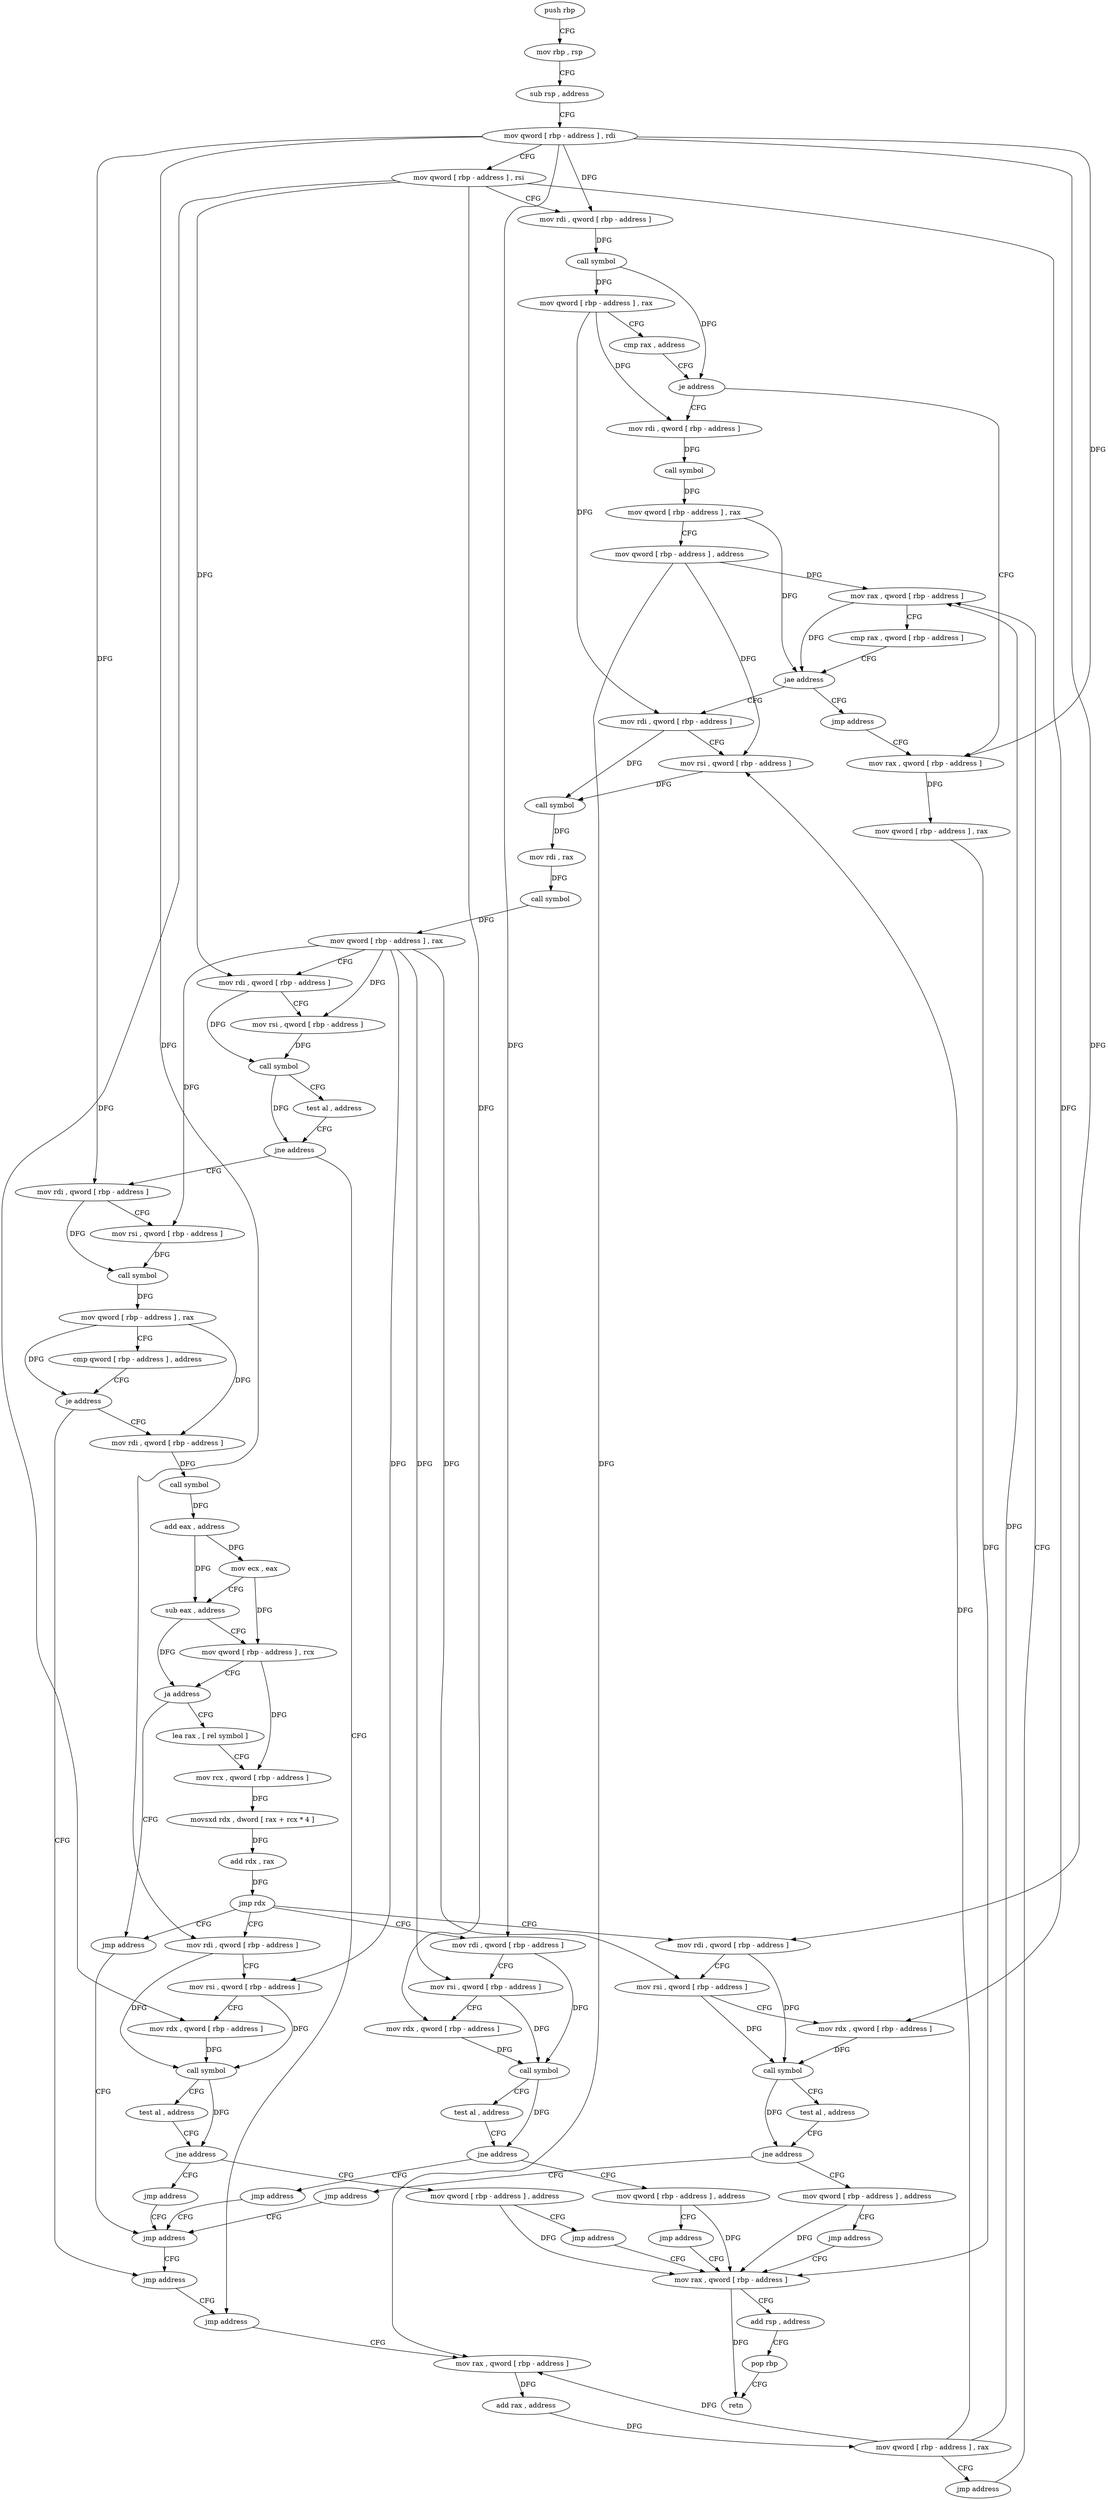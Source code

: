 digraph "func" {
"99888" [label = "push rbp" ]
"99889" [label = "mov rbp , rsp" ]
"99892" [label = "sub rsp , address" ]
"99896" [label = "mov qword [ rbp - address ] , rdi" ]
"99900" [label = "mov qword [ rbp - address ] , rsi" ]
"99904" [label = "mov rdi , qword [ rbp - address ]" ]
"99908" [label = "call symbol" ]
"99913" [label = "mov qword [ rbp - address ] , rax" ]
"99917" [label = "cmp rax , address" ]
"99921" [label = "je address" ]
"100256" [label = "mov rax , qword [ rbp - address ]" ]
"99927" [label = "mov rdi , qword [ rbp - address ]" ]
"100260" [label = "mov qword [ rbp - address ] , rax" ]
"100264" [label = "mov rax , qword [ rbp - address ]" ]
"99931" [label = "call symbol" ]
"99936" [label = "mov qword [ rbp - address ] , rax" ]
"99940" [label = "mov qword [ rbp - address ] , address" ]
"99948" [label = "mov rax , qword [ rbp - address ]" ]
"100251" [label = "jmp address" ]
"99962" [label = "mov rdi , qword [ rbp - address ]" ]
"99966" [label = "mov rsi , qword [ rbp - address ]" ]
"99970" [label = "call symbol" ]
"99975" [label = "mov rdi , rax" ]
"99978" [label = "call symbol" ]
"99983" [label = "mov qword [ rbp - address ] , rax" ]
"99987" [label = "mov rdi , qword [ rbp - address ]" ]
"99991" [label = "mov rsi , qword [ rbp - address ]" ]
"99995" [label = "call symbol" ]
"100000" [label = "test al , address" ]
"100002" [label = "jne address" ]
"100227" [label = "jmp address" ]
"100008" [label = "mov rdi , qword [ rbp - address ]" ]
"100232" [label = "mov rax , qword [ rbp - address ]" ]
"100012" [label = "mov rsi , qword [ rbp - address ]" ]
"100016" [label = "call symbol" ]
"100021" [label = "mov qword [ rbp - address ] , rax" ]
"100025" [label = "cmp qword [ rbp - address ] , address" ]
"100030" [label = "je address" ]
"100222" [label = "jmp address" ]
"100036" [label = "mov rdi , qword [ rbp - address ]" ]
"100236" [label = "add rax , address" ]
"100242" [label = "mov qword [ rbp - address ] , rax" ]
"100246" [label = "jmp address" ]
"100040" [label = "call symbol" ]
"100045" [label = "add eax , address" ]
"100048" [label = "mov ecx , eax" ]
"100050" [label = "sub eax , address" ]
"100053" [label = "mov qword [ rbp - address ] , rcx" ]
"100057" [label = "ja address" ]
"100212" [label = "jmp address" ]
"100063" [label = "lea rax , [ rel symbol ]" ]
"99952" [label = "cmp rax , qword [ rbp - address ]" ]
"99956" [label = "jae address" ]
"100217" [label = "jmp address" ]
"100070" [label = "mov rcx , qword [ rbp - address ]" ]
"100074" [label = "movsxd rdx , dword [ rax + rcx * 4 ]" ]
"100078" [label = "add rdx , rax" ]
"100081" [label = "jmp rdx" ]
"100083" [label = "mov rdi , qword [ rbp - address ]" ]
"100126" [label = "mov rdi , qword [ rbp - address ]" ]
"100169" [label = "mov rdi , qword [ rbp - address ]" ]
"100087" [label = "mov rsi , qword [ rbp - address ]" ]
"100091" [label = "mov rdx , qword [ rbp - address ]" ]
"100095" [label = "call symbol" ]
"100100" [label = "test al , address" ]
"100102" [label = "jne address" ]
"100121" [label = "jmp address" ]
"100108" [label = "mov qword [ rbp - address ] , address" ]
"100130" [label = "mov rsi , qword [ rbp - address ]" ]
"100134" [label = "mov rdx , qword [ rbp - address ]" ]
"100138" [label = "call symbol" ]
"100143" [label = "test al , address" ]
"100145" [label = "jne address" ]
"100164" [label = "jmp address" ]
"100151" [label = "mov qword [ rbp - address ] , address" ]
"100173" [label = "mov rsi , qword [ rbp - address ]" ]
"100177" [label = "mov rdx , qword [ rbp - address ]" ]
"100181" [label = "call symbol" ]
"100186" [label = "test al , address" ]
"100188" [label = "jne address" ]
"100207" [label = "jmp address" ]
"100194" [label = "mov qword [ rbp - address ] , address" ]
"100116" [label = "jmp address" ]
"100159" [label = "jmp address" ]
"100202" [label = "jmp address" ]
"100268" [label = "add rsp , address" ]
"100272" [label = "pop rbp" ]
"100273" [label = "retn" ]
"99888" -> "99889" [ label = "CFG" ]
"99889" -> "99892" [ label = "CFG" ]
"99892" -> "99896" [ label = "CFG" ]
"99896" -> "99900" [ label = "CFG" ]
"99896" -> "99904" [ label = "DFG" ]
"99896" -> "100256" [ label = "DFG" ]
"99896" -> "100008" [ label = "DFG" ]
"99896" -> "100083" [ label = "DFG" ]
"99896" -> "100126" [ label = "DFG" ]
"99896" -> "100169" [ label = "DFG" ]
"99900" -> "99904" [ label = "CFG" ]
"99900" -> "99987" [ label = "DFG" ]
"99900" -> "100091" [ label = "DFG" ]
"99900" -> "100134" [ label = "DFG" ]
"99900" -> "100177" [ label = "DFG" ]
"99904" -> "99908" [ label = "DFG" ]
"99908" -> "99913" [ label = "DFG" ]
"99908" -> "99921" [ label = "DFG" ]
"99913" -> "99917" [ label = "CFG" ]
"99913" -> "99927" [ label = "DFG" ]
"99913" -> "99962" [ label = "DFG" ]
"99917" -> "99921" [ label = "CFG" ]
"99921" -> "100256" [ label = "CFG" ]
"99921" -> "99927" [ label = "CFG" ]
"100256" -> "100260" [ label = "DFG" ]
"99927" -> "99931" [ label = "DFG" ]
"100260" -> "100264" [ label = "DFG" ]
"100264" -> "100268" [ label = "CFG" ]
"100264" -> "100273" [ label = "DFG" ]
"99931" -> "99936" [ label = "DFG" ]
"99936" -> "99940" [ label = "CFG" ]
"99936" -> "99956" [ label = "DFG" ]
"99940" -> "99948" [ label = "DFG" ]
"99940" -> "99966" [ label = "DFG" ]
"99940" -> "100232" [ label = "DFG" ]
"99948" -> "99952" [ label = "CFG" ]
"99948" -> "99956" [ label = "DFG" ]
"100251" -> "100256" [ label = "CFG" ]
"99962" -> "99966" [ label = "CFG" ]
"99962" -> "99970" [ label = "DFG" ]
"99966" -> "99970" [ label = "DFG" ]
"99970" -> "99975" [ label = "DFG" ]
"99975" -> "99978" [ label = "DFG" ]
"99978" -> "99983" [ label = "DFG" ]
"99983" -> "99987" [ label = "CFG" ]
"99983" -> "99991" [ label = "DFG" ]
"99983" -> "100012" [ label = "DFG" ]
"99983" -> "100087" [ label = "DFG" ]
"99983" -> "100130" [ label = "DFG" ]
"99983" -> "100173" [ label = "DFG" ]
"99987" -> "99991" [ label = "CFG" ]
"99987" -> "99995" [ label = "DFG" ]
"99991" -> "99995" [ label = "DFG" ]
"99995" -> "100000" [ label = "CFG" ]
"99995" -> "100002" [ label = "DFG" ]
"100000" -> "100002" [ label = "CFG" ]
"100002" -> "100227" [ label = "CFG" ]
"100002" -> "100008" [ label = "CFG" ]
"100227" -> "100232" [ label = "CFG" ]
"100008" -> "100012" [ label = "CFG" ]
"100008" -> "100016" [ label = "DFG" ]
"100232" -> "100236" [ label = "DFG" ]
"100012" -> "100016" [ label = "DFG" ]
"100016" -> "100021" [ label = "DFG" ]
"100021" -> "100025" [ label = "CFG" ]
"100021" -> "100030" [ label = "DFG" ]
"100021" -> "100036" [ label = "DFG" ]
"100025" -> "100030" [ label = "CFG" ]
"100030" -> "100222" [ label = "CFG" ]
"100030" -> "100036" [ label = "CFG" ]
"100222" -> "100227" [ label = "CFG" ]
"100036" -> "100040" [ label = "DFG" ]
"100236" -> "100242" [ label = "DFG" ]
"100242" -> "100246" [ label = "CFG" ]
"100242" -> "99948" [ label = "DFG" ]
"100242" -> "99966" [ label = "DFG" ]
"100242" -> "100232" [ label = "DFG" ]
"100246" -> "99948" [ label = "CFG" ]
"100040" -> "100045" [ label = "DFG" ]
"100045" -> "100048" [ label = "DFG" ]
"100045" -> "100050" [ label = "DFG" ]
"100048" -> "100050" [ label = "CFG" ]
"100048" -> "100053" [ label = "DFG" ]
"100050" -> "100053" [ label = "CFG" ]
"100050" -> "100057" [ label = "DFG" ]
"100053" -> "100057" [ label = "CFG" ]
"100053" -> "100070" [ label = "DFG" ]
"100057" -> "100212" [ label = "CFG" ]
"100057" -> "100063" [ label = "CFG" ]
"100212" -> "100217" [ label = "CFG" ]
"100063" -> "100070" [ label = "CFG" ]
"99952" -> "99956" [ label = "CFG" ]
"99956" -> "100251" [ label = "CFG" ]
"99956" -> "99962" [ label = "CFG" ]
"100217" -> "100222" [ label = "CFG" ]
"100070" -> "100074" [ label = "DFG" ]
"100074" -> "100078" [ label = "DFG" ]
"100078" -> "100081" [ label = "DFG" ]
"100081" -> "100083" [ label = "CFG" ]
"100081" -> "100126" [ label = "CFG" ]
"100081" -> "100169" [ label = "CFG" ]
"100081" -> "100212" [ label = "CFG" ]
"100083" -> "100087" [ label = "CFG" ]
"100083" -> "100095" [ label = "DFG" ]
"100126" -> "100130" [ label = "CFG" ]
"100126" -> "100138" [ label = "DFG" ]
"100169" -> "100173" [ label = "CFG" ]
"100169" -> "100181" [ label = "DFG" ]
"100087" -> "100091" [ label = "CFG" ]
"100087" -> "100095" [ label = "DFG" ]
"100091" -> "100095" [ label = "DFG" ]
"100095" -> "100100" [ label = "CFG" ]
"100095" -> "100102" [ label = "DFG" ]
"100100" -> "100102" [ label = "CFG" ]
"100102" -> "100121" [ label = "CFG" ]
"100102" -> "100108" [ label = "CFG" ]
"100121" -> "100217" [ label = "CFG" ]
"100108" -> "100116" [ label = "CFG" ]
"100108" -> "100264" [ label = "DFG" ]
"100130" -> "100134" [ label = "CFG" ]
"100130" -> "100138" [ label = "DFG" ]
"100134" -> "100138" [ label = "DFG" ]
"100138" -> "100143" [ label = "CFG" ]
"100138" -> "100145" [ label = "DFG" ]
"100143" -> "100145" [ label = "CFG" ]
"100145" -> "100164" [ label = "CFG" ]
"100145" -> "100151" [ label = "CFG" ]
"100164" -> "100217" [ label = "CFG" ]
"100151" -> "100159" [ label = "CFG" ]
"100151" -> "100264" [ label = "DFG" ]
"100173" -> "100177" [ label = "CFG" ]
"100173" -> "100181" [ label = "DFG" ]
"100177" -> "100181" [ label = "DFG" ]
"100181" -> "100186" [ label = "CFG" ]
"100181" -> "100188" [ label = "DFG" ]
"100186" -> "100188" [ label = "CFG" ]
"100188" -> "100207" [ label = "CFG" ]
"100188" -> "100194" [ label = "CFG" ]
"100207" -> "100217" [ label = "CFG" ]
"100194" -> "100202" [ label = "CFG" ]
"100194" -> "100264" [ label = "DFG" ]
"100116" -> "100264" [ label = "CFG" ]
"100159" -> "100264" [ label = "CFG" ]
"100202" -> "100264" [ label = "CFG" ]
"100268" -> "100272" [ label = "CFG" ]
"100272" -> "100273" [ label = "CFG" ]
}
